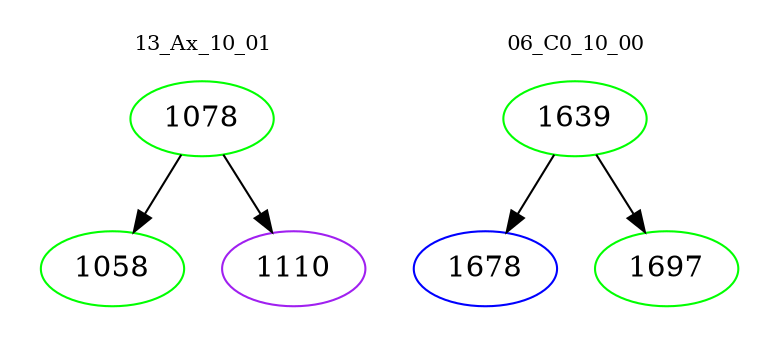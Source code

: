 digraph{
subgraph cluster_0 {
color = white
label = "13_Ax_10_01";
fontsize=10;
T0_1078 [label="1078", color="green"]
T0_1078 -> T0_1058 [color="black"]
T0_1058 [label="1058", color="green"]
T0_1078 -> T0_1110 [color="black"]
T0_1110 [label="1110", color="purple"]
}
subgraph cluster_1 {
color = white
label = "06_C0_10_00";
fontsize=10;
T1_1639 [label="1639", color="green"]
T1_1639 -> T1_1678 [color="black"]
T1_1678 [label="1678", color="blue"]
T1_1639 -> T1_1697 [color="black"]
T1_1697 [label="1697", color="green"]
}
}
